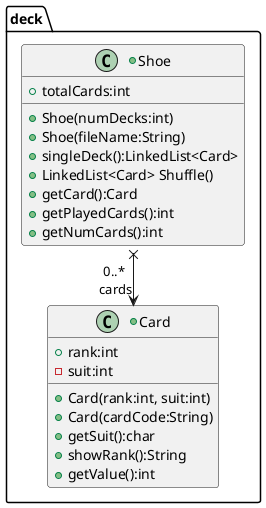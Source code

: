 @startuml

package deck
{
	+class Shoe
    {
        +totalCards:int

        +Shoe(numDecks:int)
        +Shoe(fileName:String)
        +singleDeck():LinkedList<Card>
        +LinkedList<Card> Shuffle()
        +getCard():Card
        +getPlayedCards():int
        +getNumCards():int
    }
    
    +class Card
    {
        +rank:int
        -suit:int
        
        +Card(rank:int, suit:int)
        +Card(cardCode:String)
        +getSuit():char
        +showRank():String
        +getValue():int
    }

	Shoe x--> "0..*\n cards" Card
}

@enduml